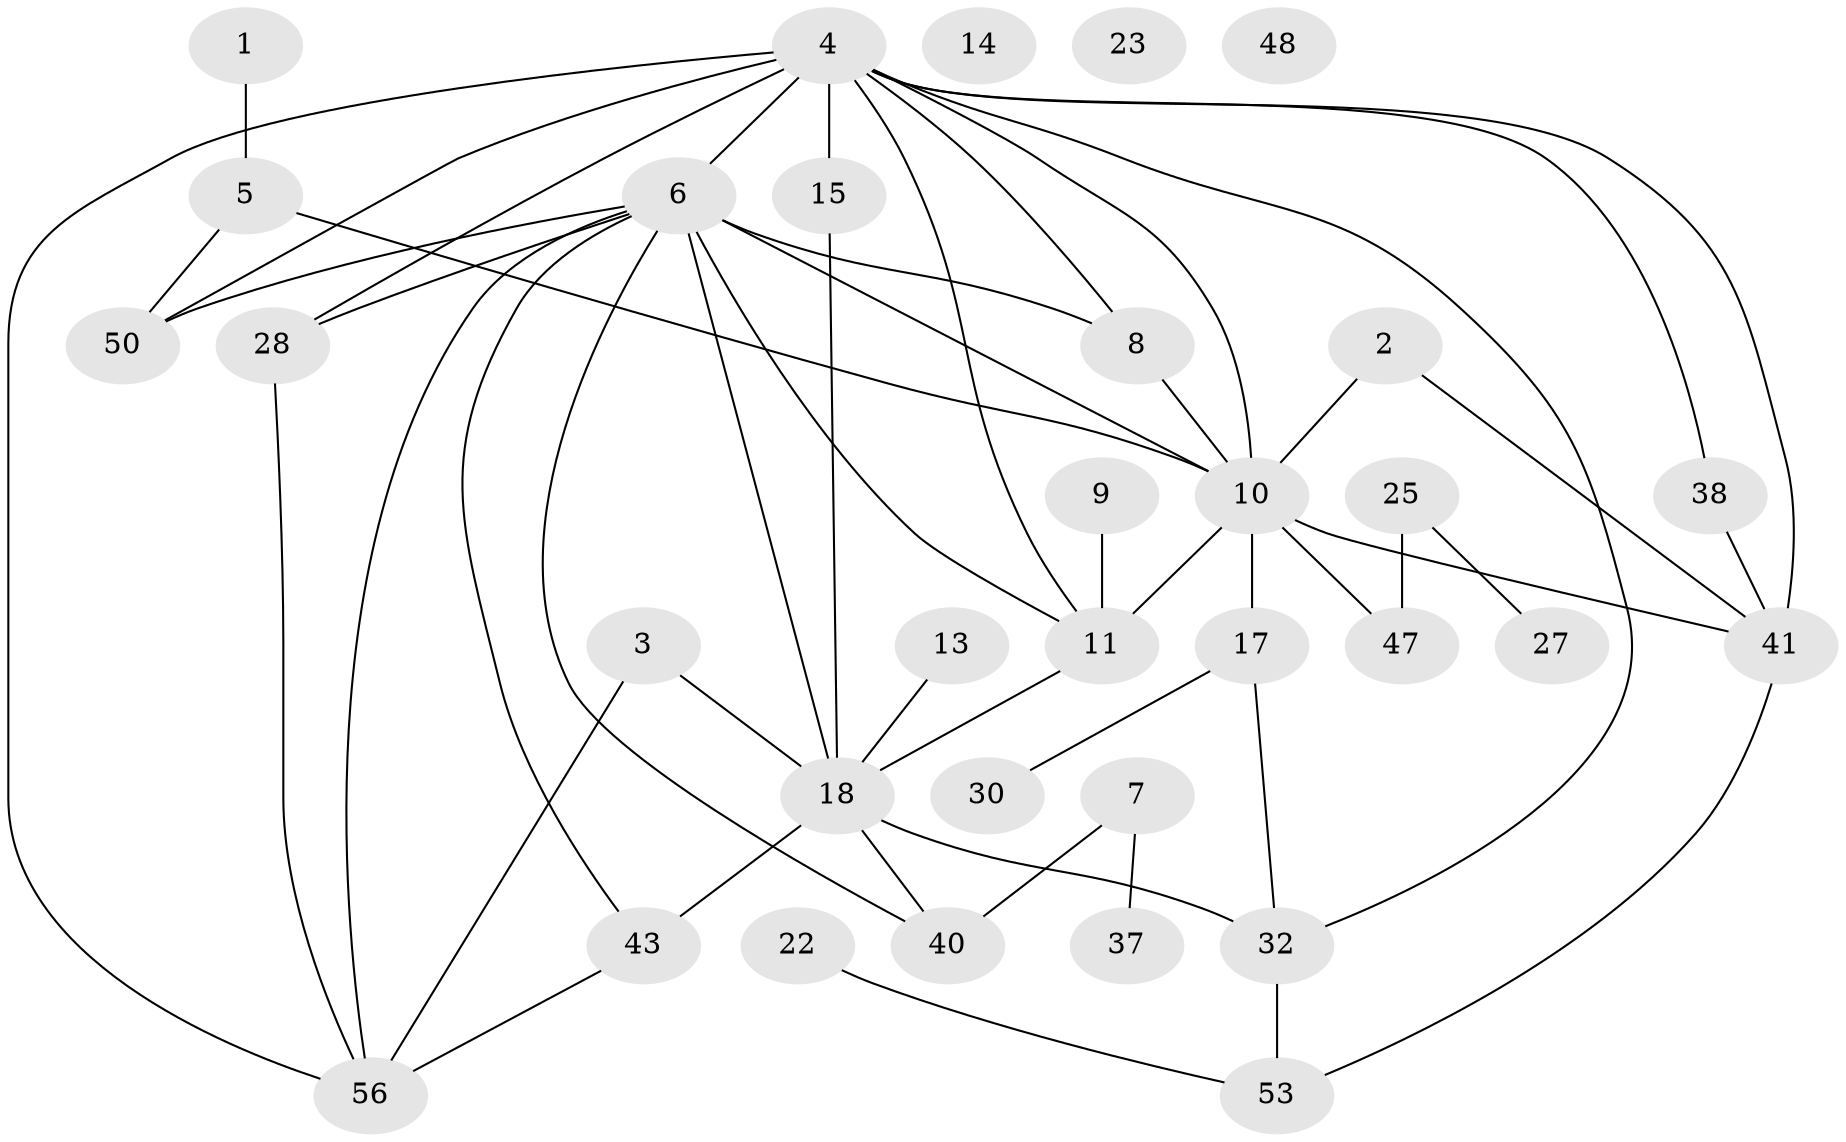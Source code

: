 // original degree distribution, {1: 0.16417910447761194, 3: 0.2835820895522388, 2: 0.208955223880597, 4: 0.13432835820895522, 5: 0.13432835820895522, 0: 0.029850746268656716, 6: 0.014925373134328358, 8: 0.014925373134328358, 7: 0.014925373134328358}
// Generated by graph-tools (version 1.1) at 2025/12/03/09/25 04:12:53]
// undirected, 33 vertices, 51 edges
graph export_dot {
graph [start="1"]
  node [color=gray90,style=filled];
  1;
  2 [super="+26"];
  3;
  4 [super="+65+63+16"];
  5 [super="+55"];
  6 [super="+12+33"];
  7;
  8 [super="+24"];
  9 [super="+34"];
  10 [super="+62+19"];
  11 [super="+29+42"];
  13 [super="+36"];
  14;
  15 [super="+21"];
  17 [super="+39"];
  18 [super="+20"];
  22;
  23 [super="+35"];
  25;
  27;
  28;
  30;
  32;
  37;
  38;
  40 [super="+60"];
  41 [super="+61"];
  43;
  47;
  48;
  50;
  53;
  56;
  1 -- 5;
  2 -- 41;
  2 -- 10;
  3 -- 56;
  3 -- 18;
  4 -- 32;
  4 -- 38;
  4 -- 8;
  4 -- 41 [weight=2];
  4 -- 15 [weight=3];
  4 -- 28;
  4 -- 50 [weight=2];
  4 -- 6 [weight=3];
  4 -- 56;
  4 -- 10 [weight=2];
  4 -- 11 [weight=2];
  5 -- 50;
  5 -- 10;
  6 -- 56;
  6 -- 40;
  6 -- 10;
  6 -- 43;
  6 -- 18;
  6 -- 50;
  6 -- 8;
  6 -- 11 [weight=2];
  6 -- 28;
  7 -- 37;
  7 -- 40;
  8 -- 10;
  9 -- 11;
  10 -- 41;
  10 -- 47 [weight=2];
  10 -- 11 [weight=2];
  10 -- 17;
  11 -- 18;
  13 -- 18;
  15 -- 18;
  17 -- 30;
  17 -- 32;
  18 -- 40;
  18 -- 32;
  18 -- 43;
  22 -- 53;
  25 -- 27;
  25 -- 47;
  28 -- 56;
  32 -- 53;
  38 -- 41;
  41 -- 53;
  43 -- 56;
}
